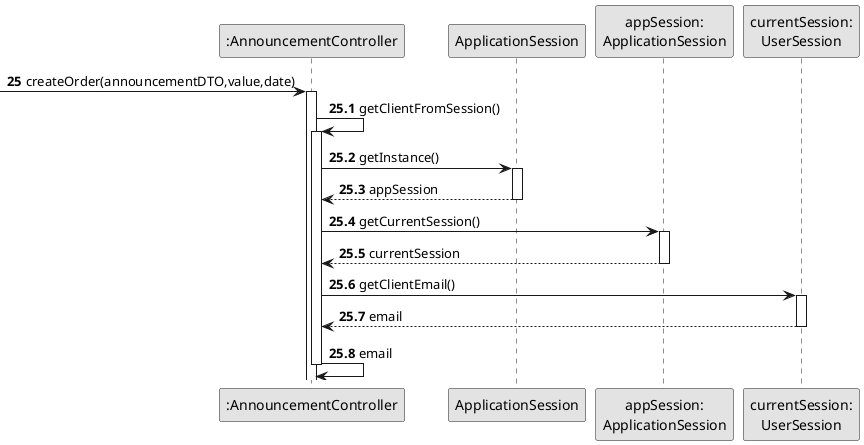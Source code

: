 @startuml
skinparam monochrome true
skinparam packageStyle rectangle
skinparam shadowing false

participant ":AnnouncementController" as CTRL

participant ":AnnouncementController" as CTRL

participant "ApplicationSession" as appSession
participant "appSession:\nApplicationSession" as app
participant "currentSession:\nUserSession" as session

autonumber 25

 ->CTRL: createOrder(announcementDTO,value,date)
autonumber 25.1

             activate CTRL
                 CTRL -> CTRL : getClientFromSession()
                 activate CTRL
                 CTRL->appSession: getInstance()
                 activate appSession
                 appSession-->CTRL : appSession
                 deactivate

                 CTRL->app: getCurrentSession()
                 activate app
                 app-->CTRL : currentSession
                 deactivate

                 CTRL->session: getClientEmail()
                 activate session
                 session-->CTRL : email
                     deactivate session
                     CTRL -> CTRL : email
                 deactivate CTRL



autonumber 16


@enduml